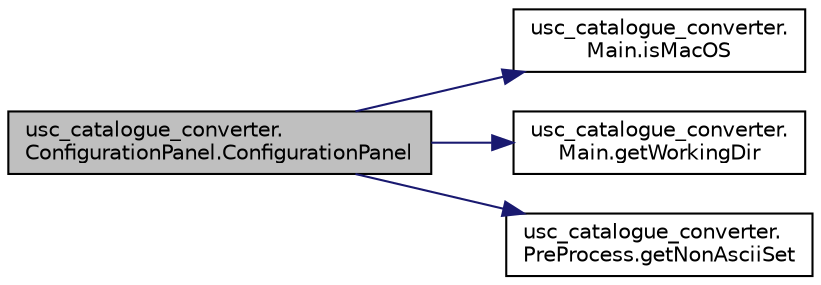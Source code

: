 digraph "usc_catalogue_converter.ConfigurationPanel.ConfigurationPanel"
{
  edge [fontname="Helvetica",fontsize="10",labelfontname="Helvetica",labelfontsize="10"];
  node [fontname="Helvetica",fontsize="10",shape=record];
  rankdir="LR";
  Node0 [label="usc_catalogue_converter.\lConfigurationPanel.ConfigurationPanel",height=0.2,width=0.4,color="black", fillcolor="grey75", style="filled", fontcolor="black"];
  Node0 -> Node1 [color="midnightblue",fontsize="10",style="solid",fontname="Helvetica"];
  Node1 [label="usc_catalogue_converter.\lMain.isMacOS",height=0.2,width=0.4,color="black", fillcolor="white", style="filled",URL="$d8/de1/classusc__catalogue__converter_1_1_main.html#aec4ba56d971c068a75401a80747e29e1"];
  Node0 -> Node2 [color="midnightblue",fontsize="10",style="solid",fontname="Helvetica"];
  Node2 [label="usc_catalogue_converter.\lMain.getWorkingDir",height=0.2,width=0.4,color="black", fillcolor="white", style="filled",URL="$d8/de1/classusc__catalogue__converter_1_1_main.html#ada5273687e9c082a6e3520aae20f03b9"];
  Node0 -> Node3 [color="midnightblue",fontsize="10",style="solid",fontname="Helvetica"];
  Node3 [label="usc_catalogue_converter.\lPreProcess.getNonAsciiSet",height=0.2,width=0.4,color="black", fillcolor="white", style="filled",URL="$d9/df9/classusc__catalogue__converter_1_1_pre_process.html#a28d458cd950cc91d1977232f311958bf"];
}
